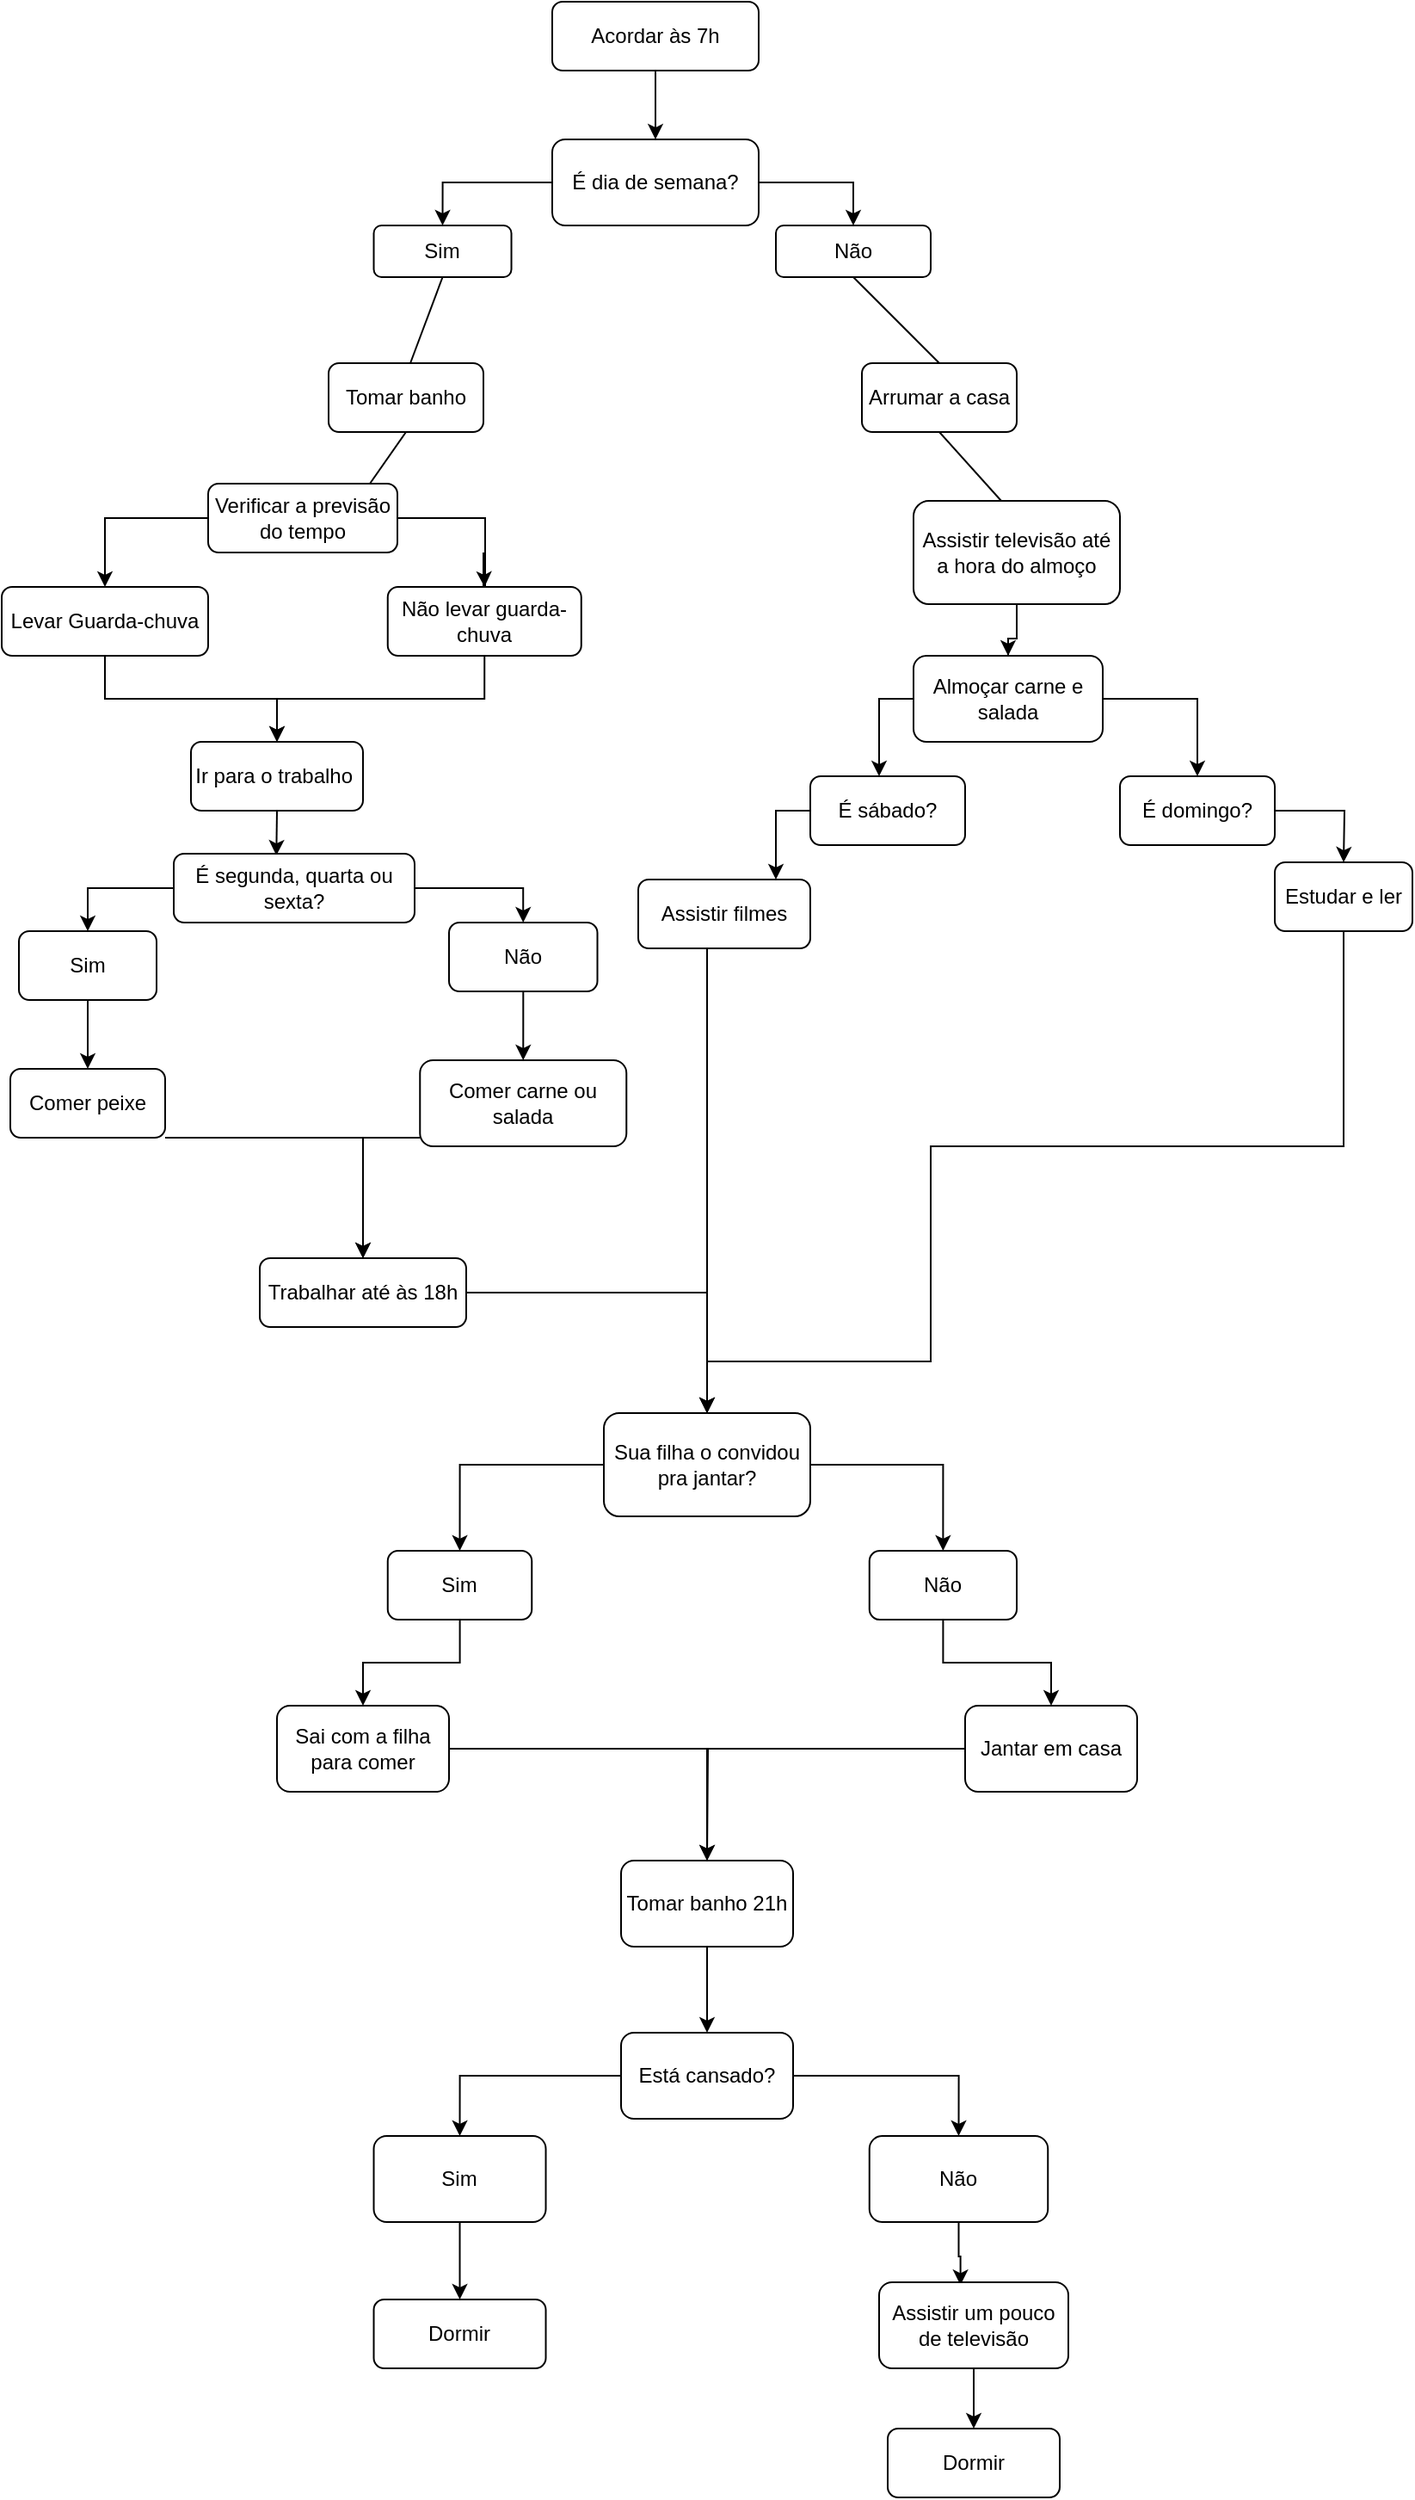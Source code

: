 <mxfile version="14.0.1" type="github">
  <diagram id="ih2-uyS2JB7W7zuyMLsl" name="Page-1">
    <mxGraphModel dx="782" dy="469" grid="1" gridSize="10" guides="1" tooltips="1" connect="1" arrows="1" fold="1" page="1" pageScale="1" pageWidth="827" pageHeight="1169" math="0" shadow="0">
      <root>
        <mxCell id="0" />
        <mxCell id="1" parent="0" />
        <mxCell id="gl_zy9L4ZTc54A9KVQ-x-2" style="edgeStyle=orthogonalEdgeStyle;rounded=0;orthogonalLoop=1;jettySize=auto;html=1;exitX=0.5;exitY=1;exitDx=0;exitDy=0;entryX=0.5;entryY=0;entryDx=0;entryDy=0;" edge="1" parent="1" source="sw-TKwQO3zjJXZ8bYA9Y-1" target="sw-TKwQO3zjJXZ8bYA9Y-3">
          <mxGeometry relative="1" as="geometry" />
        </mxCell>
        <mxCell id="sw-TKwQO3zjJXZ8bYA9Y-1" value="Acordar às 7h" style="rounded=1;whiteSpace=wrap;html=1;" parent="1" vertex="1">
          <mxGeometry x="320" y="20" width="120" height="40" as="geometry" />
        </mxCell>
        <mxCell id="gl_zy9L4ZTc54A9KVQ-x-4" style="edgeStyle=orthogonalEdgeStyle;rounded=0;orthogonalLoop=1;jettySize=auto;html=1;entryX=0.5;entryY=0;entryDx=0;entryDy=0;" edge="1" parent="1" source="sw-TKwQO3zjJXZ8bYA9Y-3" target="sw-TKwQO3zjJXZ8bYA9Y-6">
          <mxGeometry relative="1" as="geometry">
            <mxPoint x="500" y="125" as="targetPoint" />
          </mxGeometry>
        </mxCell>
        <mxCell id="gl_zy9L4ZTc54A9KVQ-x-7" style="edgeStyle=orthogonalEdgeStyle;rounded=0;orthogonalLoop=1;jettySize=auto;html=1;entryX=0.5;entryY=0;entryDx=0;entryDy=0;" edge="1" parent="1" source="sw-TKwQO3zjJXZ8bYA9Y-3" target="sw-TKwQO3zjJXZ8bYA9Y-5">
          <mxGeometry relative="1" as="geometry">
            <mxPoint x="250" y="125" as="targetPoint" />
          </mxGeometry>
        </mxCell>
        <mxCell id="sw-TKwQO3zjJXZ8bYA9Y-3" value="É dia de semana?" style="rounded=1;whiteSpace=wrap;html=1;" parent="1" vertex="1">
          <mxGeometry x="320" y="100" width="120" height="50" as="geometry" />
        </mxCell>
        <mxCell id="sw-TKwQO3zjJXZ8bYA9Y-5" value="Sim" style="rounded=1;whiteSpace=wrap;html=1;" parent="1" vertex="1">
          <mxGeometry x="216.26" y="150" width="80" height="30" as="geometry" />
        </mxCell>
        <mxCell id="sw-TKwQO3zjJXZ8bYA9Y-6" value="Não" style="rounded=1;whiteSpace=wrap;html=1;" parent="1" vertex="1">
          <mxGeometry x="450" y="150" width="90" height="30" as="geometry" />
        </mxCell>
        <mxCell id="sw-TKwQO3zjJXZ8bYA9Y-12" value="" style="endArrow=none;html=1;entryX=0.5;entryY=1;entryDx=0;entryDy=0;" parent="1" target="sw-TKwQO3zjJXZ8bYA9Y-5" edge="1">
          <mxGeometry width="50" height="50" relative="1" as="geometry">
            <mxPoint x="230" y="250" as="sourcePoint" />
            <mxPoint x="430" y="220" as="targetPoint" />
          </mxGeometry>
        </mxCell>
        <mxCell id="sw-TKwQO3zjJXZ8bYA9Y-13" value="Tomar banho" style="rounded=1;whiteSpace=wrap;html=1;" parent="1" vertex="1">
          <mxGeometry x="190" y="230" width="90" height="40" as="geometry" />
        </mxCell>
        <mxCell id="sw-TKwQO3zjJXZ8bYA9Y-14" value="Arrumar a casa" style="rounded=1;whiteSpace=wrap;html=1;" parent="1" vertex="1">
          <mxGeometry x="500" y="230" width="90" height="40" as="geometry" />
        </mxCell>
        <mxCell id="sw-TKwQO3zjJXZ8bYA9Y-15" value="" style="endArrow=none;html=1;exitX=0.5;exitY=1;exitDx=0;exitDy=0;entryX=0.5;entryY=0;entryDx=0;entryDy=0;" parent="1" source="sw-TKwQO3zjJXZ8bYA9Y-6" target="sw-TKwQO3zjJXZ8bYA9Y-14" edge="1">
          <mxGeometry width="50" height="50" relative="1" as="geometry">
            <mxPoint x="380" y="270" as="sourcePoint" />
            <mxPoint x="430" y="220" as="targetPoint" />
            <Array as="points" />
          </mxGeometry>
        </mxCell>
        <mxCell id="sw-TKwQO3zjJXZ8bYA9Y-17" value="" style="endArrow=none;html=1;entryX=0.5;entryY=1;entryDx=0;entryDy=0;" parent="1" target="sw-TKwQO3zjJXZ8bYA9Y-13" edge="1">
          <mxGeometry width="50" height="50" relative="1" as="geometry">
            <mxPoint x="200" y="320" as="sourcePoint" />
            <mxPoint x="430" y="210" as="targetPoint" />
          </mxGeometry>
        </mxCell>
        <mxCell id="sw-TKwQO3zjJXZ8bYA9Y-18" value="" style="endArrow=none;html=1;entryX=0.5;entryY=1;entryDx=0;entryDy=0;" parent="1" target="sw-TKwQO3zjJXZ8bYA9Y-14" edge="1">
          <mxGeometry width="50" height="50" relative="1" as="geometry">
            <mxPoint x="590" y="320" as="sourcePoint" />
            <mxPoint x="430" y="210" as="targetPoint" />
          </mxGeometry>
        </mxCell>
        <mxCell id="sw-TKwQO3zjJXZ8bYA9Y-71" style="edgeStyle=orthogonalEdgeStyle;rounded=0;orthogonalLoop=1;jettySize=auto;html=1;entryX=0.5;entryY=0;entryDx=0;entryDy=0;" parent="1" source="sw-TKwQO3zjJXZ8bYA9Y-21" target="sw-TKwQO3zjJXZ8bYA9Y-26" edge="1">
          <mxGeometry relative="1" as="geometry">
            <Array as="points">
              <mxPoint x="60" y="320" />
            </Array>
          </mxGeometry>
        </mxCell>
        <mxCell id="sw-TKwQO3zjJXZ8bYA9Y-72" style="edgeStyle=orthogonalEdgeStyle;rounded=0;orthogonalLoop=1;jettySize=auto;html=1;entryX=0.5;entryY=0;entryDx=0;entryDy=0;" parent="1" source="sw-TKwQO3zjJXZ8bYA9Y-21" target="sw-TKwQO3zjJXZ8bYA9Y-29" edge="1">
          <mxGeometry relative="1" as="geometry">
            <mxPoint x="280" y="340" as="targetPoint" />
            <Array as="points">
              <mxPoint x="281" y="320" />
              <mxPoint x="281" y="360" />
              <mxPoint x="280" y="360" />
              <mxPoint x="280" y="340" />
            </Array>
          </mxGeometry>
        </mxCell>
        <mxCell id="sw-TKwQO3zjJXZ8bYA9Y-21" value="Verificar a previsão do tempo" style="rounded=1;whiteSpace=wrap;html=1;" parent="1" vertex="1">
          <mxGeometry x="120" y="300" width="110" height="40" as="geometry" />
        </mxCell>
        <mxCell id="sw-TKwQO3zjJXZ8bYA9Y-31" style="edgeStyle=orthogonalEdgeStyle;rounded=0;orthogonalLoop=1;jettySize=auto;html=1;exitX=0.5;exitY=1;exitDx=0;exitDy=0;entryX=0.5;entryY=0;entryDx=0;entryDy=0;" parent="1" source="sw-TKwQO3zjJXZ8bYA9Y-26" target="sw-TKwQO3zjJXZ8bYA9Y-33" edge="1">
          <mxGeometry relative="1" as="geometry">
            <mxPoint x="200" y="450" as="targetPoint" />
            <Array as="points">
              <mxPoint x="60" y="425" />
              <mxPoint x="160" y="425" />
            </Array>
          </mxGeometry>
        </mxCell>
        <mxCell id="sw-TKwQO3zjJXZ8bYA9Y-26" value="Levar Guarda-chuva" style="rounded=1;whiteSpace=wrap;html=1;" parent="1" vertex="1">
          <mxGeometry y="360" width="120" height="40" as="geometry" />
        </mxCell>
        <mxCell id="sw-TKwQO3zjJXZ8bYA9Y-32" style="edgeStyle=orthogonalEdgeStyle;rounded=0;orthogonalLoop=1;jettySize=auto;html=1;exitX=0.5;exitY=1;exitDx=0;exitDy=0;" parent="1" source="sw-TKwQO3zjJXZ8bYA9Y-29" target="sw-TKwQO3zjJXZ8bYA9Y-33" edge="1">
          <mxGeometry relative="1" as="geometry">
            <mxPoint x="200" y="450" as="targetPoint" />
          </mxGeometry>
        </mxCell>
        <mxCell id="sw-TKwQO3zjJXZ8bYA9Y-29" value="Não levar guarda-chuva" style="rounded=1;whiteSpace=wrap;html=1;" parent="1" vertex="1">
          <mxGeometry x="224.38" y="360" width="112.5" height="40" as="geometry" />
        </mxCell>
        <mxCell id="sw-TKwQO3zjJXZ8bYA9Y-78" style="edgeStyle=orthogonalEdgeStyle;rounded=0;orthogonalLoop=1;jettySize=auto;html=1;exitX=0.5;exitY=1;exitDx=0;exitDy=0;entryX=0.426;entryY=0.025;entryDx=0;entryDy=0;entryPerimeter=0;" parent="1" source="sw-TKwQO3zjJXZ8bYA9Y-33" target="sw-TKwQO3zjJXZ8bYA9Y-38" edge="1">
          <mxGeometry relative="1" as="geometry">
            <mxPoint x="160" y="510" as="targetPoint" />
            <Array as="points" />
          </mxGeometry>
        </mxCell>
        <mxCell id="sw-TKwQO3zjJXZ8bYA9Y-33" value="Ir para o trabalho&amp;nbsp;" style="rounded=1;whiteSpace=wrap;html=1;" parent="1" vertex="1">
          <mxGeometry x="110" y="450" width="100" height="40" as="geometry" />
        </mxCell>
        <mxCell id="sw-TKwQO3zjJXZ8bYA9Y-42" style="edgeStyle=orthogonalEdgeStyle;rounded=0;orthogonalLoop=1;jettySize=auto;html=1;entryX=0.5;entryY=0;entryDx=0;entryDy=0;" parent="1" source="sw-TKwQO3zjJXZ8bYA9Y-38" target="sw-TKwQO3zjJXZ8bYA9Y-41" edge="1">
          <mxGeometry relative="1" as="geometry" />
        </mxCell>
        <mxCell id="sw-TKwQO3zjJXZ8bYA9Y-92" style="edgeStyle=orthogonalEdgeStyle;rounded=0;orthogonalLoop=1;jettySize=auto;html=1;entryX=0.5;entryY=0;entryDx=0;entryDy=0;" parent="1" source="sw-TKwQO3zjJXZ8bYA9Y-38" target="sw-TKwQO3zjJXZ8bYA9Y-40" edge="1">
          <mxGeometry relative="1" as="geometry">
            <mxPoint x="50" y="550" as="targetPoint" />
            <Array as="points">
              <mxPoint x="50" y="535" />
            </Array>
          </mxGeometry>
        </mxCell>
        <mxCell id="sw-TKwQO3zjJXZ8bYA9Y-38" value="É segunda, quarta ou sexta?" style="rounded=1;whiteSpace=wrap;html=1;" parent="1" vertex="1">
          <mxGeometry x="100" y="515" width="140" height="40" as="geometry" />
        </mxCell>
        <mxCell id="sw-TKwQO3zjJXZ8bYA9Y-70" style="edgeStyle=orthogonalEdgeStyle;rounded=0;orthogonalLoop=1;jettySize=auto;html=1;entryX=0.5;entryY=0.2;entryDx=0;entryDy=0;entryPerimeter=0;" parent="1" source="sw-TKwQO3zjJXZ8bYA9Y-39" target="sw-TKwQO3zjJXZ8bYA9Y-69" edge="1">
          <mxGeometry relative="1" as="geometry" />
        </mxCell>
        <mxCell id="sw-TKwQO3zjJXZ8bYA9Y-80" style="edgeStyle=orthogonalEdgeStyle;rounded=0;orthogonalLoop=1;jettySize=auto;html=1;entryX=0.5;entryY=0;entryDx=0;entryDy=0;" parent="1" source="sw-TKwQO3zjJXZ8bYA9Y-39" target="sw-TKwQO3zjJXZ8bYA9Y-69" edge="1">
          <mxGeometry relative="1" as="geometry" />
        </mxCell>
        <mxCell id="sw-TKwQO3zjJXZ8bYA9Y-39" value="Assistir televisão até a hora do almoço" style="rounded=1;whiteSpace=wrap;html=1;" parent="1" vertex="1">
          <mxGeometry x="530" y="310" width="120" height="60" as="geometry" />
        </mxCell>
        <mxCell id="sw-TKwQO3zjJXZ8bYA9Y-76" style="edgeStyle=orthogonalEdgeStyle;rounded=0;orthogonalLoop=1;jettySize=auto;html=1;" parent="1" source="sw-TKwQO3zjJXZ8bYA9Y-40" target="sw-TKwQO3zjJXZ8bYA9Y-45" edge="1">
          <mxGeometry relative="1" as="geometry" />
        </mxCell>
        <mxCell id="sw-TKwQO3zjJXZ8bYA9Y-40" value="Sim" style="rounded=1;whiteSpace=wrap;html=1;" parent="1" vertex="1">
          <mxGeometry x="10" y="560" width="80" height="40" as="geometry" />
        </mxCell>
        <mxCell id="sw-TKwQO3zjJXZ8bYA9Y-50" style="edgeStyle=orthogonalEdgeStyle;rounded=0;orthogonalLoop=1;jettySize=auto;html=1;entryX=0.5;entryY=0;entryDx=0;entryDy=0;" parent="1" source="sw-TKwQO3zjJXZ8bYA9Y-41" target="sw-TKwQO3zjJXZ8bYA9Y-44" edge="1">
          <mxGeometry relative="1" as="geometry" />
        </mxCell>
        <mxCell id="sw-TKwQO3zjJXZ8bYA9Y-41" value="Não" style="rounded=1;whiteSpace=wrap;html=1;" parent="1" vertex="1">
          <mxGeometry x="260" y="555" width="86.25" height="40" as="geometry" />
        </mxCell>
        <mxCell id="sw-TKwQO3zjJXZ8bYA9Y-53" style="edgeStyle=orthogonalEdgeStyle;rounded=0;orthogonalLoop=1;jettySize=auto;html=1;" parent="1" source="sw-TKwQO3zjJXZ8bYA9Y-44" target="sw-TKwQO3zjJXZ8bYA9Y-52" edge="1">
          <mxGeometry relative="1" as="geometry">
            <Array as="points">
              <mxPoint x="210" y="680" />
            </Array>
          </mxGeometry>
        </mxCell>
        <mxCell id="sw-TKwQO3zjJXZ8bYA9Y-44" value="Comer carne ou salada" style="rounded=1;whiteSpace=wrap;html=1;" parent="1" vertex="1">
          <mxGeometry x="243.13" y="635" width="120" height="50" as="geometry" />
        </mxCell>
        <mxCell id="sw-TKwQO3zjJXZ8bYA9Y-54" style="edgeStyle=orthogonalEdgeStyle;rounded=0;orthogonalLoop=1;jettySize=auto;html=1;entryX=0.5;entryY=0;entryDx=0;entryDy=0;" parent="1" source="sw-TKwQO3zjJXZ8bYA9Y-45" target="sw-TKwQO3zjJXZ8bYA9Y-52" edge="1">
          <mxGeometry relative="1" as="geometry">
            <Array as="points">
              <mxPoint x="210" y="680" />
            </Array>
          </mxGeometry>
        </mxCell>
        <mxCell id="sw-TKwQO3zjJXZ8bYA9Y-45" value="Comer peixe" style="rounded=1;whiteSpace=wrap;html=1;" parent="1" vertex="1">
          <mxGeometry x="5" y="640" width="90" height="40" as="geometry" />
        </mxCell>
        <mxCell id="sw-TKwQO3zjJXZ8bYA9Y-96" style="edgeStyle=orthogonalEdgeStyle;rounded=0;orthogonalLoop=1;jettySize=auto;html=1;" parent="1" source="sw-TKwQO3zjJXZ8bYA9Y-52" target="sw-TKwQO3zjJXZ8bYA9Y-94" edge="1">
          <mxGeometry relative="1" as="geometry" />
        </mxCell>
        <mxCell id="sw-TKwQO3zjJXZ8bYA9Y-52" value="Trabalhar até às 18h" style="rounded=1;whiteSpace=wrap;html=1;" parent="1" vertex="1">
          <mxGeometry x="150" y="750" width="120" height="40" as="geometry" />
        </mxCell>
        <mxCell id="sw-TKwQO3zjJXZ8bYA9Y-83" style="edgeStyle=orthogonalEdgeStyle;rounded=0;orthogonalLoop=1;jettySize=auto;html=1;" parent="1" source="sw-TKwQO3zjJXZ8bYA9Y-69" edge="1">
          <mxGeometry relative="1" as="geometry">
            <mxPoint x="510" y="470" as="targetPoint" />
          </mxGeometry>
        </mxCell>
        <mxCell id="sw-TKwQO3zjJXZ8bYA9Y-85" style="edgeStyle=orthogonalEdgeStyle;rounded=0;orthogonalLoop=1;jettySize=auto;html=1;entryX=0.5;entryY=0;entryDx=0;entryDy=0;" parent="1" source="sw-TKwQO3zjJXZ8bYA9Y-69" target="sw-TKwQO3zjJXZ8bYA9Y-84" edge="1">
          <mxGeometry relative="1" as="geometry" />
        </mxCell>
        <mxCell id="sw-TKwQO3zjJXZ8bYA9Y-69" value="Almoçar carne e salada" style="rounded=1;whiteSpace=wrap;html=1;" parent="1" vertex="1">
          <mxGeometry x="530" y="400" width="110" height="50" as="geometry" />
        </mxCell>
        <mxCell id="sw-TKwQO3zjJXZ8bYA9Y-90" style="edgeStyle=orthogonalEdgeStyle;rounded=0;orthogonalLoop=1;jettySize=auto;html=1;" parent="1" source="sw-TKwQO3zjJXZ8bYA9Y-82" edge="1">
          <mxGeometry relative="1" as="geometry">
            <mxPoint x="450" y="530" as="targetPoint" />
          </mxGeometry>
        </mxCell>
        <mxCell id="sw-TKwQO3zjJXZ8bYA9Y-82" value="É sábado?" style="rounded=1;whiteSpace=wrap;html=1;" parent="1" vertex="1">
          <mxGeometry x="470" y="470" width="90" height="40" as="geometry" />
        </mxCell>
        <mxCell id="sw-TKwQO3zjJXZ8bYA9Y-88" style="edgeStyle=orthogonalEdgeStyle;rounded=0;orthogonalLoop=1;jettySize=auto;html=1;" parent="1" source="sw-TKwQO3zjJXZ8bYA9Y-84" edge="1">
          <mxGeometry relative="1" as="geometry">
            <mxPoint x="780" y="520" as="targetPoint" />
          </mxGeometry>
        </mxCell>
        <mxCell id="sw-TKwQO3zjJXZ8bYA9Y-84" value="É domingo?" style="rounded=1;whiteSpace=wrap;html=1;" parent="1" vertex="1">
          <mxGeometry x="650" y="470" width="90" height="40" as="geometry" />
        </mxCell>
        <mxCell id="sw-TKwQO3zjJXZ8bYA9Y-98" style="edgeStyle=orthogonalEdgeStyle;rounded=0;orthogonalLoop=1;jettySize=auto;html=1;" parent="1" source="sw-TKwQO3zjJXZ8bYA9Y-86" edge="1">
          <mxGeometry relative="1" as="geometry">
            <mxPoint x="410" y="840" as="targetPoint" />
            <Array as="points">
              <mxPoint x="780" y="685" />
              <mxPoint x="540" y="685" />
              <mxPoint x="540" y="810" />
            </Array>
          </mxGeometry>
        </mxCell>
        <mxCell id="sw-TKwQO3zjJXZ8bYA9Y-86" value="Estudar e ler" style="rounded=1;whiteSpace=wrap;html=1;" parent="1" vertex="1">
          <mxGeometry x="740" y="520" width="80" height="40" as="geometry" />
        </mxCell>
        <mxCell id="sw-TKwQO3zjJXZ8bYA9Y-95" style="edgeStyle=orthogonalEdgeStyle;rounded=0;orthogonalLoop=1;jettySize=auto;html=1;entryX=0.5;entryY=0;entryDx=0;entryDy=0;" parent="1" source="sw-TKwQO3zjJXZ8bYA9Y-89" target="sw-TKwQO3zjJXZ8bYA9Y-94" edge="1">
          <mxGeometry relative="1" as="geometry">
            <Array as="points">
              <mxPoint x="410" y="840" />
              <mxPoint x="410" y="840" />
            </Array>
          </mxGeometry>
        </mxCell>
        <mxCell id="sw-TKwQO3zjJXZ8bYA9Y-89" value="Assistir filmes" style="rounded=1;whiteSpace=wrap;html=1;" parent="1" vertex="1">
          <mxGeometry x="370" y="530" width="100" height="40" as="geometry" />
        </mxCell>
        <mxCell id="sw-TKwQO3zjJXZ8bYA9Y-101" style="edgeStyle=orthogonalEdgeStyle;rounded=0;orthogonalLoop=1;jettySize=auto;html=1;entryX=0.5;entryY=0;entryDx=0;entryDy=0;" parent="1" source="sw-TKwQO3zjJXZ8bYA9Y-94" target="sw-TKwQO3zjJXZ8bYA9Y-99" edge="1">
          <mxGeometry relative="1" as="geometry" />
        </mxCell>
        <mxCell id="sw-TKwQO3zjJXZ8bYA9Y-102" style="edgeStyle=orthogonalEdgeStyle;rounded=0;orthogonalLoop=1;jettySize=auto;html=1;entryX=0.5;entryY=0;entryDx=0;entryDy=0;" parent="1" source="sw-TKwQO3zjJXZ8bYA9Y-94" target="sw-TKwQO3zjJXZ8bYA9Y-100" edge="1">
          <mxGeometry relative="1" as="geometry" />
        </mxCell>
        <mxCell id="sw-TKwQO3zjJXZ8bYA9Y-94" value="Sua filha o convidou pra jantar?" style="rounded=1;whiteSpace=wrap;html=1;" parent="1" vertex="1">
          <mxGeometry x="350" y="840" width="120" height="60" as="geometry" />
        </mxCell>
        <mxCell id="sw-TKwQO3zjJXZ8bYA9Y-104" style="edgeStyle=orthogonalEdgeStyle;rounded=0;orthogonalLoop=1;jettySize=auto;html=1;entryX=0.5;entryY=0;entryDx=0;entryDy=0;" parent="1" source="sw-TKwQO3zjJXZ8bYA9Y-99" target="sw-TKwQO3zjJXZ8bYA9Y-103" edge="1">
          <mxGeometry relative="1" as="geometry" />
        </mxCell>
        <mxCell id="sw-TKwQO3zjJXZ8bYA9Y-99" value="Sim" style="rounded=1;whiteSpace=wrap;html=1;" parent="1" vertex="1">
          <mxGeometry x="224.38" y="920" width="83.75" height="40" as="geometry" />
        </mxCell>
        <mxCell id="sw-TKwQO3zjJXZ8bYA9Y-106" style="edgeStyle=orthogonalEdgeStyle;rounded=0;orthogonalLoop=1;jettySize=auto;html=1;entryX=0.5;entryY=0;entryDx=0;entryDy=0;" parent="1" source="sw-TKwQO3zjJXZ8bYA9Y-100" target="sw-TKwQO3zjJXZ8bYA9Y-105" edge="1">
          <mxGeometry relative="1" as="geometry" />
        </mxCell>
        <mxCell id="sw-TKwQO3zjJXZ8bYA9Y-100" value="Não" style="rounded=1;whiteSpace=wrap;html=1;" parent="1" vertex="1">
          <mxGeometry x="504.38" y="920" width="85.62" height="40" as="geometry" />
        </mxCell>
        <mxCell id="sw-TKwQO3zjJXZ8bYA9Y-108" style="edgeStyle=orthogonalEdgeStyle;rounded=0;orthogonalLoop=1;jettySize=auto;html=1;" parent="1" source="sw-TKwQO3zjJXZ8bYA9Y-103" target="sw-TKwQO3zjJXZ8bYA9Y-107" edge="1">
          <mxGeometry relative="1" as="geometry" />
        </mxCell>
        <mxCell id="sw-TKwQO3zjJXZ8bYA9Y-103" value="Sai com a filha para comer" style="rounded=1;whiteSpace=wrap;html=1;" parent="1" vertex="1">
          <mxGeometry x="160" y="1010" width="100" height="50" as="geometry" />
        </mxCell>
        <mxCell id="sw-TKwQO3zjJXZ8bYA9Y-109" style="edgeStyle=orthogonalEdgeStyle;rounded=0;orthogonalLoop=1;jettySize=auto;html=1;" parent="1" source="sw-TKwQO3zjJXZ8bYA9Y-105" edge="1">
          <mxGeometry relative="1" as="geometry">
            <mxPoint x="410" y="1100" as="targetPoint" />
          </mxGeometry>
        </mxCell>
        <mxCell id="sw-TKwQO3zjJXZ8bYA9Y-105" value="Jantar em casa" style="rounded=1;whiteSpace=wrap;html=1;" parent="1" vertex="1">
          <mxGeometry x="560" y="1010" width="100" height="50" as="geometry" />
        </mxCell>
        <mxCell id="sw-TKwQO3zjJXZ8bYA9Y-111" style="edgeStyle=orthogonalEdgeStyle;rounded=0;orthogonalLoop=1;jettySize=auto;html=1;" parent="1" source="sw-TKwQO3zjJXZ8bYA9Y-107" target="sw-TKwQO3zjJXZ8bYA9Y-110" edge="1">
          <mxGeometry relative="1" as="geometry" />
        </mxCell>
        <mxCell id="sw-TKwQO3zjJXZ8bYA9Y-107" value="Tomar banho 21h" style="rounded=1;whiteSpace=wrap;html=1;" parent="1" vertex="1">
          <mxGeometry x="360" y="1100" width="100" height="50" as="geometry" />
        </mxCell>
        <mxCell id="sw-TKwQO3zjJXZ8bYA9Y-113" style="edgeStyle=orthogonalEdgeStyle;rounded=0;orthogonalLoop=1;jettySize=auto;html=1;entryX=0.5;entryY=0;entryDx=0;entryDy=0;" parent="1" source="sw-TKwQO3zjJXZ8bYA9Y-110" target="sw-TKwQO3zjJXZ8bYA9Y-112" edge="1">
          <mxGeometry relative="1" as="geometry" />
        </mxCell>
        <mxCell id="sw-TKwQO3zjJXZ8bYA9Y-115" style="edgeStyle=orthogonalEdgeStyle;rounded=0;orthogonalLoop=1;jettySize=auto;html=1;entryX=0.5;entryY=0;entryDx=0;entryDy=0;" parent="1" source="sw-TKwQO3zjJXZ8bYA9Y-110" target="sw-TKwQO3zjJXZ8bYA9Y-114" edge="1">
          <mxGeometry relative="1" as="geometry" />
        </mxCell>
        <mxCell id="sw-TKwQO3zjJXZ8bYA9Y-110" value="Está cansado?" style="rounded=1;whiteSpace=wrap;html=1;" parent="1" vertex="1">
          <mxGeometry x="360" y="1200" width="100" height="50" as="geometry" />
        </mxCell>
        <mxCell id="sw-TKwQO3zjJXZ8bYA9Y-122" style="edgeStyle=orthogonalEdgeStyle;rounded=0;orthogonalLoop=1;jettySize=auto;html=1;entryX=0.5;entryY=0;entryDx=0;entryDy=0;" parent="1" source="sw-TKwQO3zjJXZ8bYA9Y-112" target="sw-TKwQO3zjJXZ8bYA9Y-118" edge="1">
          <mxGeometry relative="1" as="geometry" />
        </mxCell>
        <mxCell id="sw-TKwQO3zjJXZ8bYA9Y-112" value="Sim" style="rounded=1;whiteSpace=wrap;html=1;" parent="1" vertex="1">
          <mxGeometry x="216.26" y="1260" width="100" height="50" as="geometry" />
        </mxCell>
        <mxCell id="sw-TKwQO3zjJXZ8bYA9Y-125" style="edgeStyle=orthogonalEdgeStyle;rounded=0;orthogonalLoop=1;jettySize=auto;html=1;entryX=0.43;entryY=0.033;entryDx=0;entryDy=0;entryPerimeter=0;" parent="1" source="sw-TKwQO3zjJXZ8bYA9Y-114" target="sw-TKwQO3zjJXZ8bYA9Y-117" edge="1">
          <mxGeometry relative="1" as="geometry" />
        </mxCell>
        <mxCell id="sw-TKwQO3zjJXZ8bYA9Y-114" value="Não" style="rounded=1;whiteSpace=wrap;html=1;" parent="1" vertex="1">
          <mxGeometry x="504.38" y="1260" width="103.74" height="50" as="geometry" />
        </mxCell>
        <mxCell id="sw-TKwQO3zjJXZ8bYA9Y-116" value="Dormir" style="rounded=1;whiteSpace=wrap;html=1;" parent="1" vertex="1">
          <mxGeometry x="515" y="1430" width="100" height="40" as="geometry" />
        </mxCell>
        <mxCell id="sw-TKwQO3zjJXZ8bYA9Y-126" style="edgeStyle=orthogonalEdgeStyle;rounded=0;orthogonalLoop=1;jettySize=auto;html=1;entryX=0.5;entryY=0;entryDx=0;entryDy=0;" parent="1" source="sw-TKwQO3zjJXZ8bYA9Y-117" target="sw-TKwQO3zjJXZ8bYA9Y-116" edge="1">
          <mxGeometry relative="1" as="geometry" />
        </mxCell>
        <mxCell id="sw-TKwQO3zjJXZ8bYA9Y-117" value="Assistir um pouco de televisão" style="rounded=1;whiteSpace=wrap;html=1;" parent="1" vertex="1">
          <mxGeometry x="510" y="1345" width="110" height="50" as="geometry" />
        </mxCell>
        <mxCell id="sw-TKwQO3zjJXZ8bYA9Y-118" value="Dormir" style="rounded=1;whiteSpace=wrap;html=1;" parent="1" vertex="1">
          <mxGeometry x="216.26" y="1355" width="100" height="40" as="geometry" />
        </mxCell>
      </root>
    </mxGraphModel>
  </diagram>
</mxfile>
